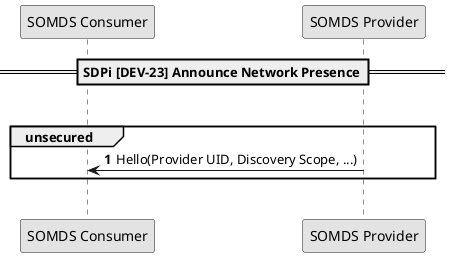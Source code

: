 @startuml

skinparam monochrome true
autonumber

!global $str_somds_consumer = "SOMDS Consumer"
!global $str_somds_provider = "SOMDS Provider"

participant "$str_somds_consumer" as consumer
participant "$str_somds_provider" as provider

==SDPi [DEV-23] Announce Network Presence==
|||
group unsecured
    provider -> consumer: Hello(Provider UID, Discovery Scope, ...)
end
|||

@enduml